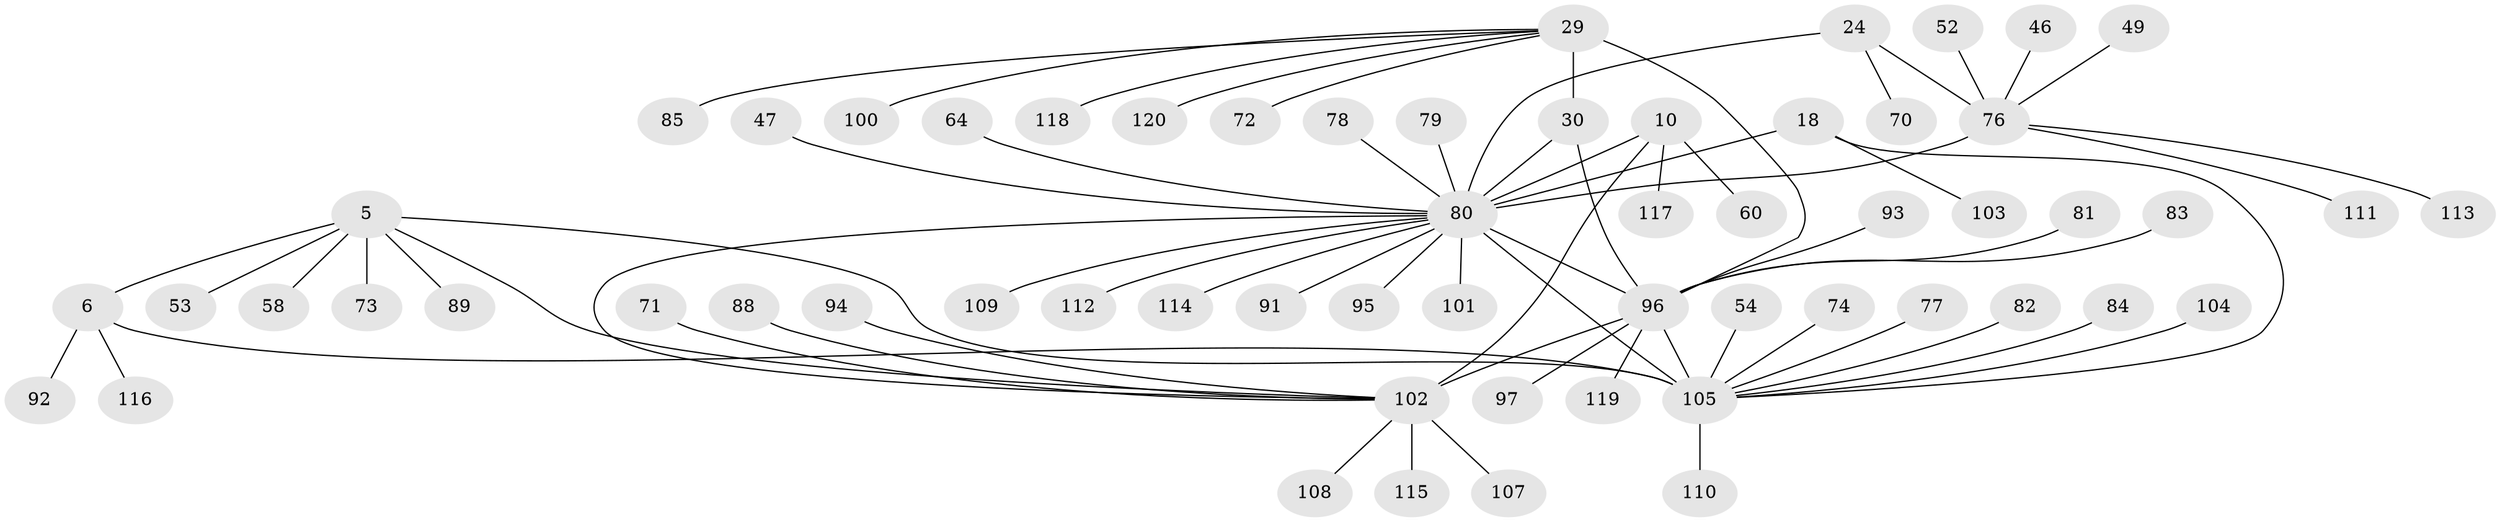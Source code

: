 // original degree distribution, {13: 0.008333333333333333, 12: 0.016666666666666666, 6: 0.058333333333333334, 7: 0.041666666666666664, 8: 0.058333333333333334, 10: 0.016666666666666666, 11: 0.025, 5: 0.008333333333333333, 9: 0.008333333333333333, 14: 0.008333333333333333, 3: 0.041666666666666664, 1: 0.6, 2: 0.10833333333333334}
// Generated by graph-tools (version 1.1) at 2025/54/03/09/25 04:54:14]
// undirected, 60 vertices, 68 edges
graph export_dot {
graph [start="1"]
  node [color=gray90,style=filled];
  5 [super="+4"];
  6 [super="+3"];
  10 [super="+8"];
  18 [super="+16"];
  24 [super="+21"];
  29 [super="+28"];
  30 [super="+25"];
  46;
  47;
  49;
  52;
  53;
  54;
  58;
  60;
  64;
  70;
  71;
  72;
  73;
  74;
  76 [super="+22"];
  77;
  78 [super="+67"];
  79;
  80 [super="+42+55+57+68"];
  81 [super="+36"];
  82;
  83;
  84;
  85;
  88;
  89;
  91;
  92;
  93 [super="+50"];
  94;
  95;
  96 [super="+56+59+63"];
  97;
  100 [super="+31+62"];
  101;
  102 [super="+69"];
  103;
  104;
  105 [super="+99+39+44"];
  107;
  108 [super="+98"];
  109;
  110;
  111 [super="+90"];
  112;
  113 [super="+86+106"];
  114;
  115;
  116;
  117;
  118 [super="+75"];
  119;
  120;
  5 -- 6 [weight=4];
  5 -- 53;
  5 -- 89;
  5 -- 73;
  5 -- 58;
  5 -- 105 [weight=4];
  5 -- 102;
  6 -- 116;
  6 -- 92;
  6 -- 105 [weight=4];
  10 -- 60;
  10 -- 117;
  10 -- 80;
  10 -- 102 [weight=8];
  18 -- 103;
  18 -- 105;
  18 -- 80 [weight=9];
  24 -- 70;
  24 -- 80 [weight=4];
  24 -- 76 [weight=4];
  29 -- 30 [weight=4];
  29 -- 72;
  29 -- 120;
  29 -- 85;
  29 -- 100;
  29 -- 118;
  29 -- 96 [weight=4];
  30 -- 80 [weight=2];
  30 -- 96 [weight=4];
  46 -- 76;
  47 -- 80;
  49 -- 76;
  52 -- 76;
  54 -- 105;
  64 -- 80;
  71 -- 102;
  74 -- 105;
  76 -- 111;
  76 -- 80 [weight=4];
  76 -- 113;
  77 -- 105;
  78 -- 80;
  79 -- 80;
  80 -- 105 [weight=4];
  80 -- 101;
  80 -- 109;
  80 -- 112;
  80 -- 114;
  80 -- 91;
  80 -- 96;
  80 -- 95;
  80 -- 102;
  81 -- 96;
  82 -- 105;
  83 -- 96;
  84 -- 105;
  88 -- 102;
  93 -- 96;
  94 -- 102;
  96 -- 97;
  96 -- 105 [weight=2];
  96 -- 119;
  96 -- 102 [weight=2];
  102 -- 107;
  102 -- 108;
  102 -- 115;
  104 -- 105;
  105 -- 110;
}
